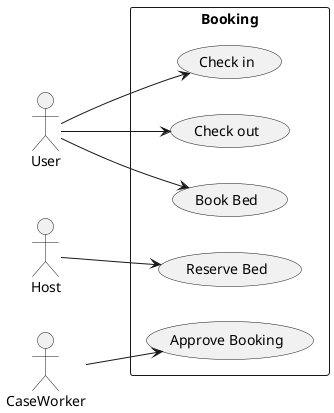 @startuml
left to right direction
actor User as u
actor Host as h
actor CaseWorker as c

rectangle Booking {
    usecase "Book Bed" as UC2
    usecase "Approve Booking" as UC3
    usecase "Reserve Bed" as UC4
    usecase "Check in" as UC5
    usecase "Check out" as UC6

}

u --> UC2
c --> UC3
h --> UC4
u --> UC5
u --> UC6
@enduml